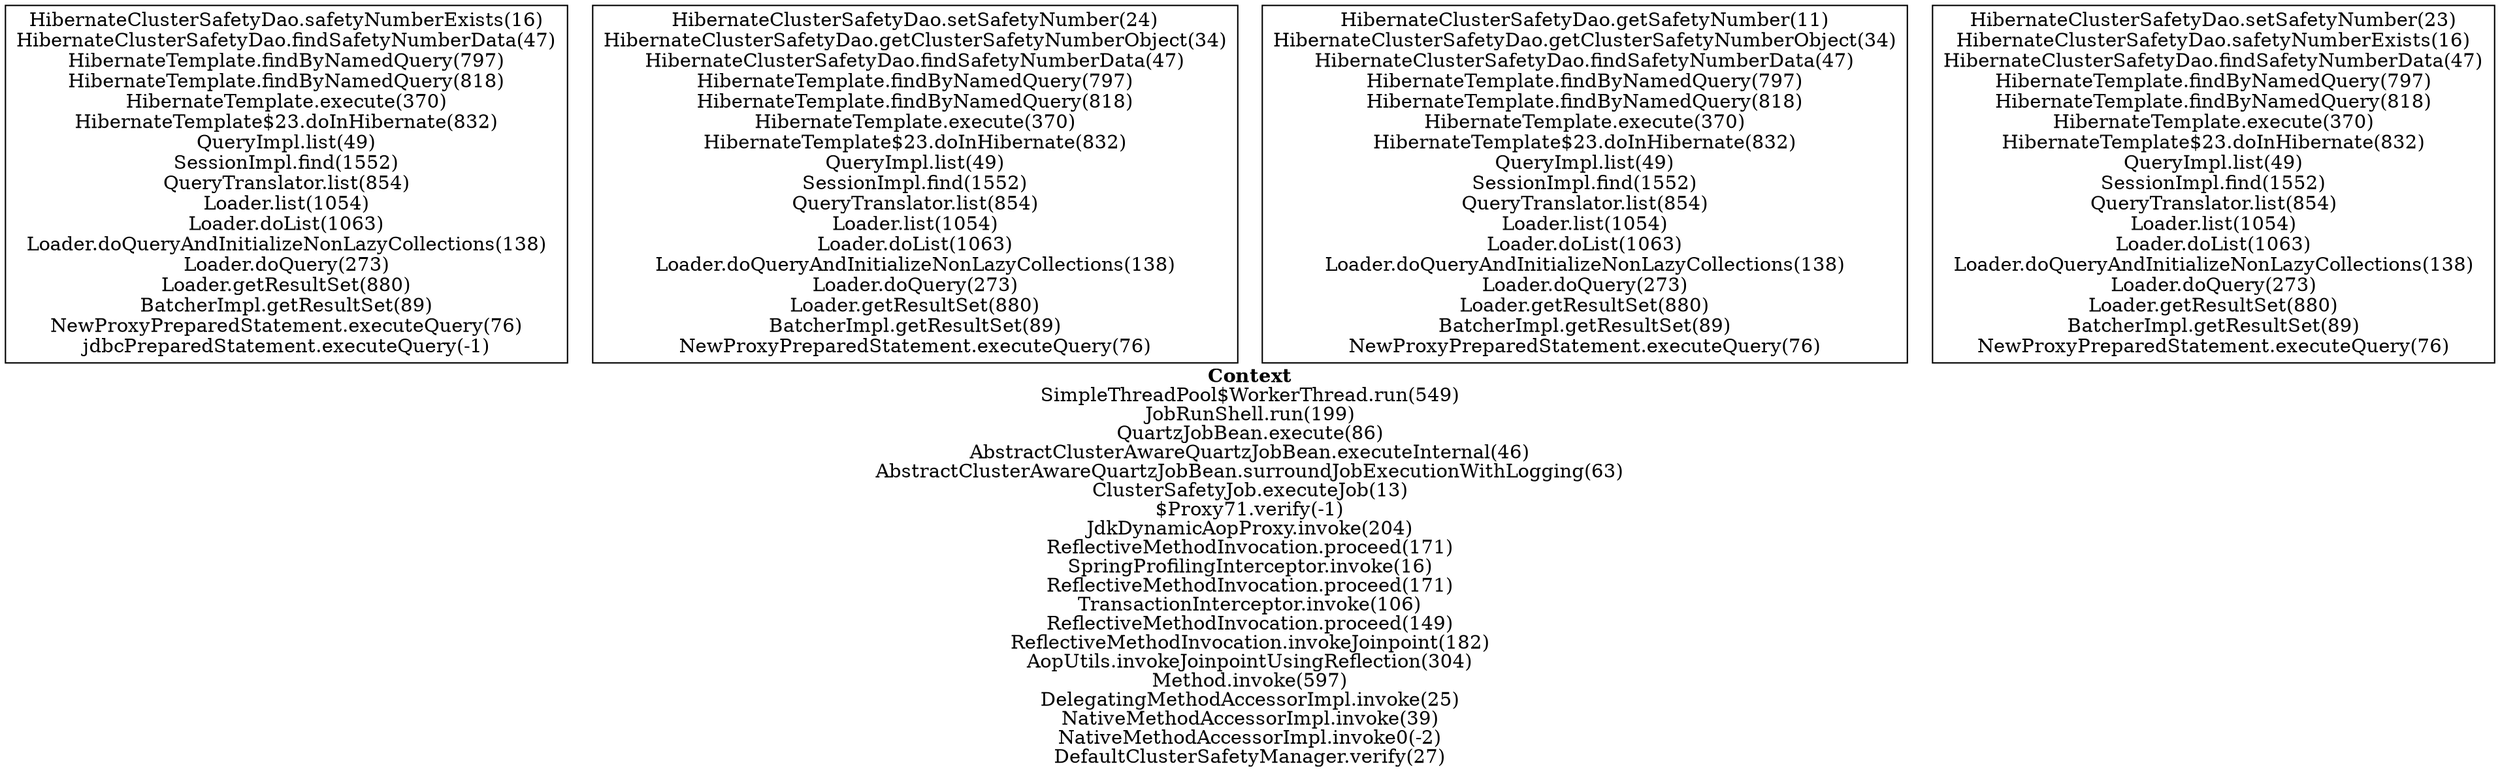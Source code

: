 digraph 8706595 { 
label=<<font face="Times-Bold">Context</font><br/>SimpleThreadPool$WorkerThread.run(549)<br/>JobRunShell.run(199)<br/>QuartzJobBean.execute(86)<br/>AbstractClusterAwareQuartzJobBean.executeInternal(46)<br/>AbstractClusterAwareQuartzJobBean.surroundJobExecutionWithLogging(63)<br/>ClusterSafetyJob.executeJob(13)<br/>$Proxy71.verify(-1)<br/>JdkDynamicAopProxy.invoke(204)<br/>ReflectiveMethodInvocation.proceed(171)<br/>SpringProfilingInterceptor.invoke(16)<br/>ReflectiveMethodInvocation.proceed(171)<br/>TransactionInterceptor.invoke(106)<br/>ReflectiveMethodInvocation.proceed(149)<br/>ReflectiveMethodInvocation.invokeJoinpoint(182)<br/>AopUtils.invokeJoinpointUsingReflection(304)<br/>Method.invoke(597)<br/>DelegatingMethodAccessorImpl.invoke(25)<br/>NativeMethodAccessorImpl.invoke(39)<br/>NativeMethodAccessorImpl.invoke0(-2)<br/>DefaultClusterSafetyManager.verify(27)>;rankdir=BT;
1 [label="HibernateClusterSafetyDao.safetyNumberExists(16)\nHibernateClusterSafetyDao.findSafetyNumberData(47)\nHibernateTemplate.findByNamedQuery(797)\nHibernateTemplate.findByNamedQuery(818)\nHibernateTemplate.execute(370)\nHibernateTemplate$23.doInHibernate(832)\nQueryImpl.list(49)\nSessionImpl.find(1552)\nQueryTranslator.list(854)\nLoader.list(1054)\nLoader.doList(1063)\nLoader.doQueryAndInitializeNonLazyCollections(138)\nLoader.doQuery(273)\nLoader.getResultSet(880)\nBatcherImpl.getResultSet(89)\nNewProxyPreparedStatement.executeQuery(76)\njdbcPreparedStatement.executeQuery(-1)\n", shape=box];
2 [label="HibernateClusterSafetyDao.setSafetyNumber(24)\nHibernateClusterSafetyDao.getClusterSafetyNumberObject(34)\nHibernateClusterSafetyDao.findSafetyNumberData(47)\nHibernateTemplate.findByNamedQuery(797)\nHibernateTemplate.findByNamedQuery(818)\nHibernateTemplate.execute(370)\nHibernateTemplate$23.doInHibernate(832)\nQueryImpl.list(49)\nSessionImpl.find(1552)\nQueryTranslator.list(854)\nLoader.list(1054)\nLoader.doList(1063)\nLoader.doQueryAndInitializeNonLazyCollections(138)\nLoader.doQuery(273)\nLoader.getResultSet(880)\nBatcherImpl.getResultSet(89)\nNewProxyPreparedStatement.executeQuery(76)\n", shape=box];
3 [label="HibernateClusterSafetyDao.getSafetyNumber(11)\nHibernateClusterSafetyDao.getClusterSafetyNumberObject(34)\nHibernateClusterSafetyDao.findSafetyNumberData(47)\nHibernateTemplate.findByNamedQuery(797)\nHibernateTemplate.findByNamedQuery(818)\nHibernateTemplate.execute(370)\nHibernateTemplate$23.doInHibernate(832)\nQueryImpl.list(49)\nSessionImpl.find(1552)\nQueryTranslator.list(854)\nLoader.list(1054)\nLoader.doList(1063)\nLoader.doQueryAndInitializeNonLazyCollections(138)\nLoader.doQuery(273)\nLoader.getResultSet(880)\nBatcherImpl.getResultSet(89)\nNewProxyPreparedStatement.executeQuery(76)\n", shape=box];
4 [label="HibernateClusterSafetyDao.setSafetyNumber(23)\nHibernateClusterSafetyDao.safetyNumberExists(16)\nHibernateClusterSafetyDao.findSafetyNumberData(47)\nHibernateTemplate.findByNamedQuery(797)\nHibernateTemplate.findByNamedQuery(818)\nHibernateTemplate.execute(370)\nHibernateTemplate$23.doInHibernate(832)\nQueryImpl.list(49)\nSessionImpl.find(1552)\nQueryTranslator.list(854)\nLoader.list(1054)\nLoader.doList(1063)\nLoader.doQueryAndInitializeNonLazyCollections(138)\nLoader.doQuery(273)\nLoader.getResultSet(880)\nBatcherImpl.getResultSet(89)\nNewProxyPreparedStatement.executeQuery(76)\n", shape=box];
}

